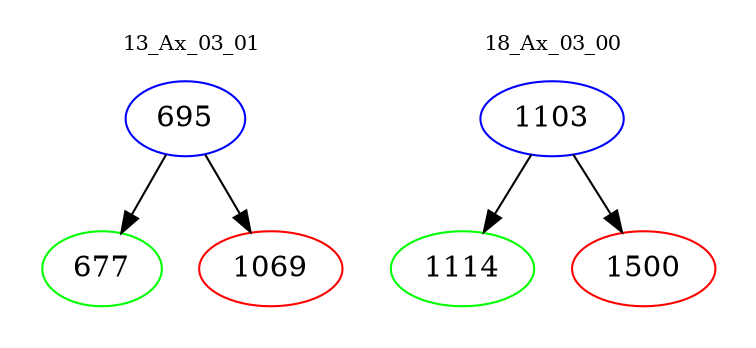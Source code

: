 digraph{
subgraph cluster_0 {
color = white
label = "13_Ax_03_01";
fontsize=10;
T0_695 [label="695", color="blue"]
T0_695 -> T0_677 [color="black"]
T0_677 [label="677", color="green"]
T0_695 -> T0_1069 [color="black"]
T0_1069 [label="1069", color="red"]
}
subgraph cluster_1 {
color = white
label = "18_Ax_03_00";
fontsize=10;
T1_1103 [label="1103", color="blue"]
T1_1103 -> T1_1114 [color="black"]
T1_1114 [label="1114", color="green"]
T1_1103 -> T1_1500 [color="black"]
T1_1500 [label="1500", color="red"]
}
}
